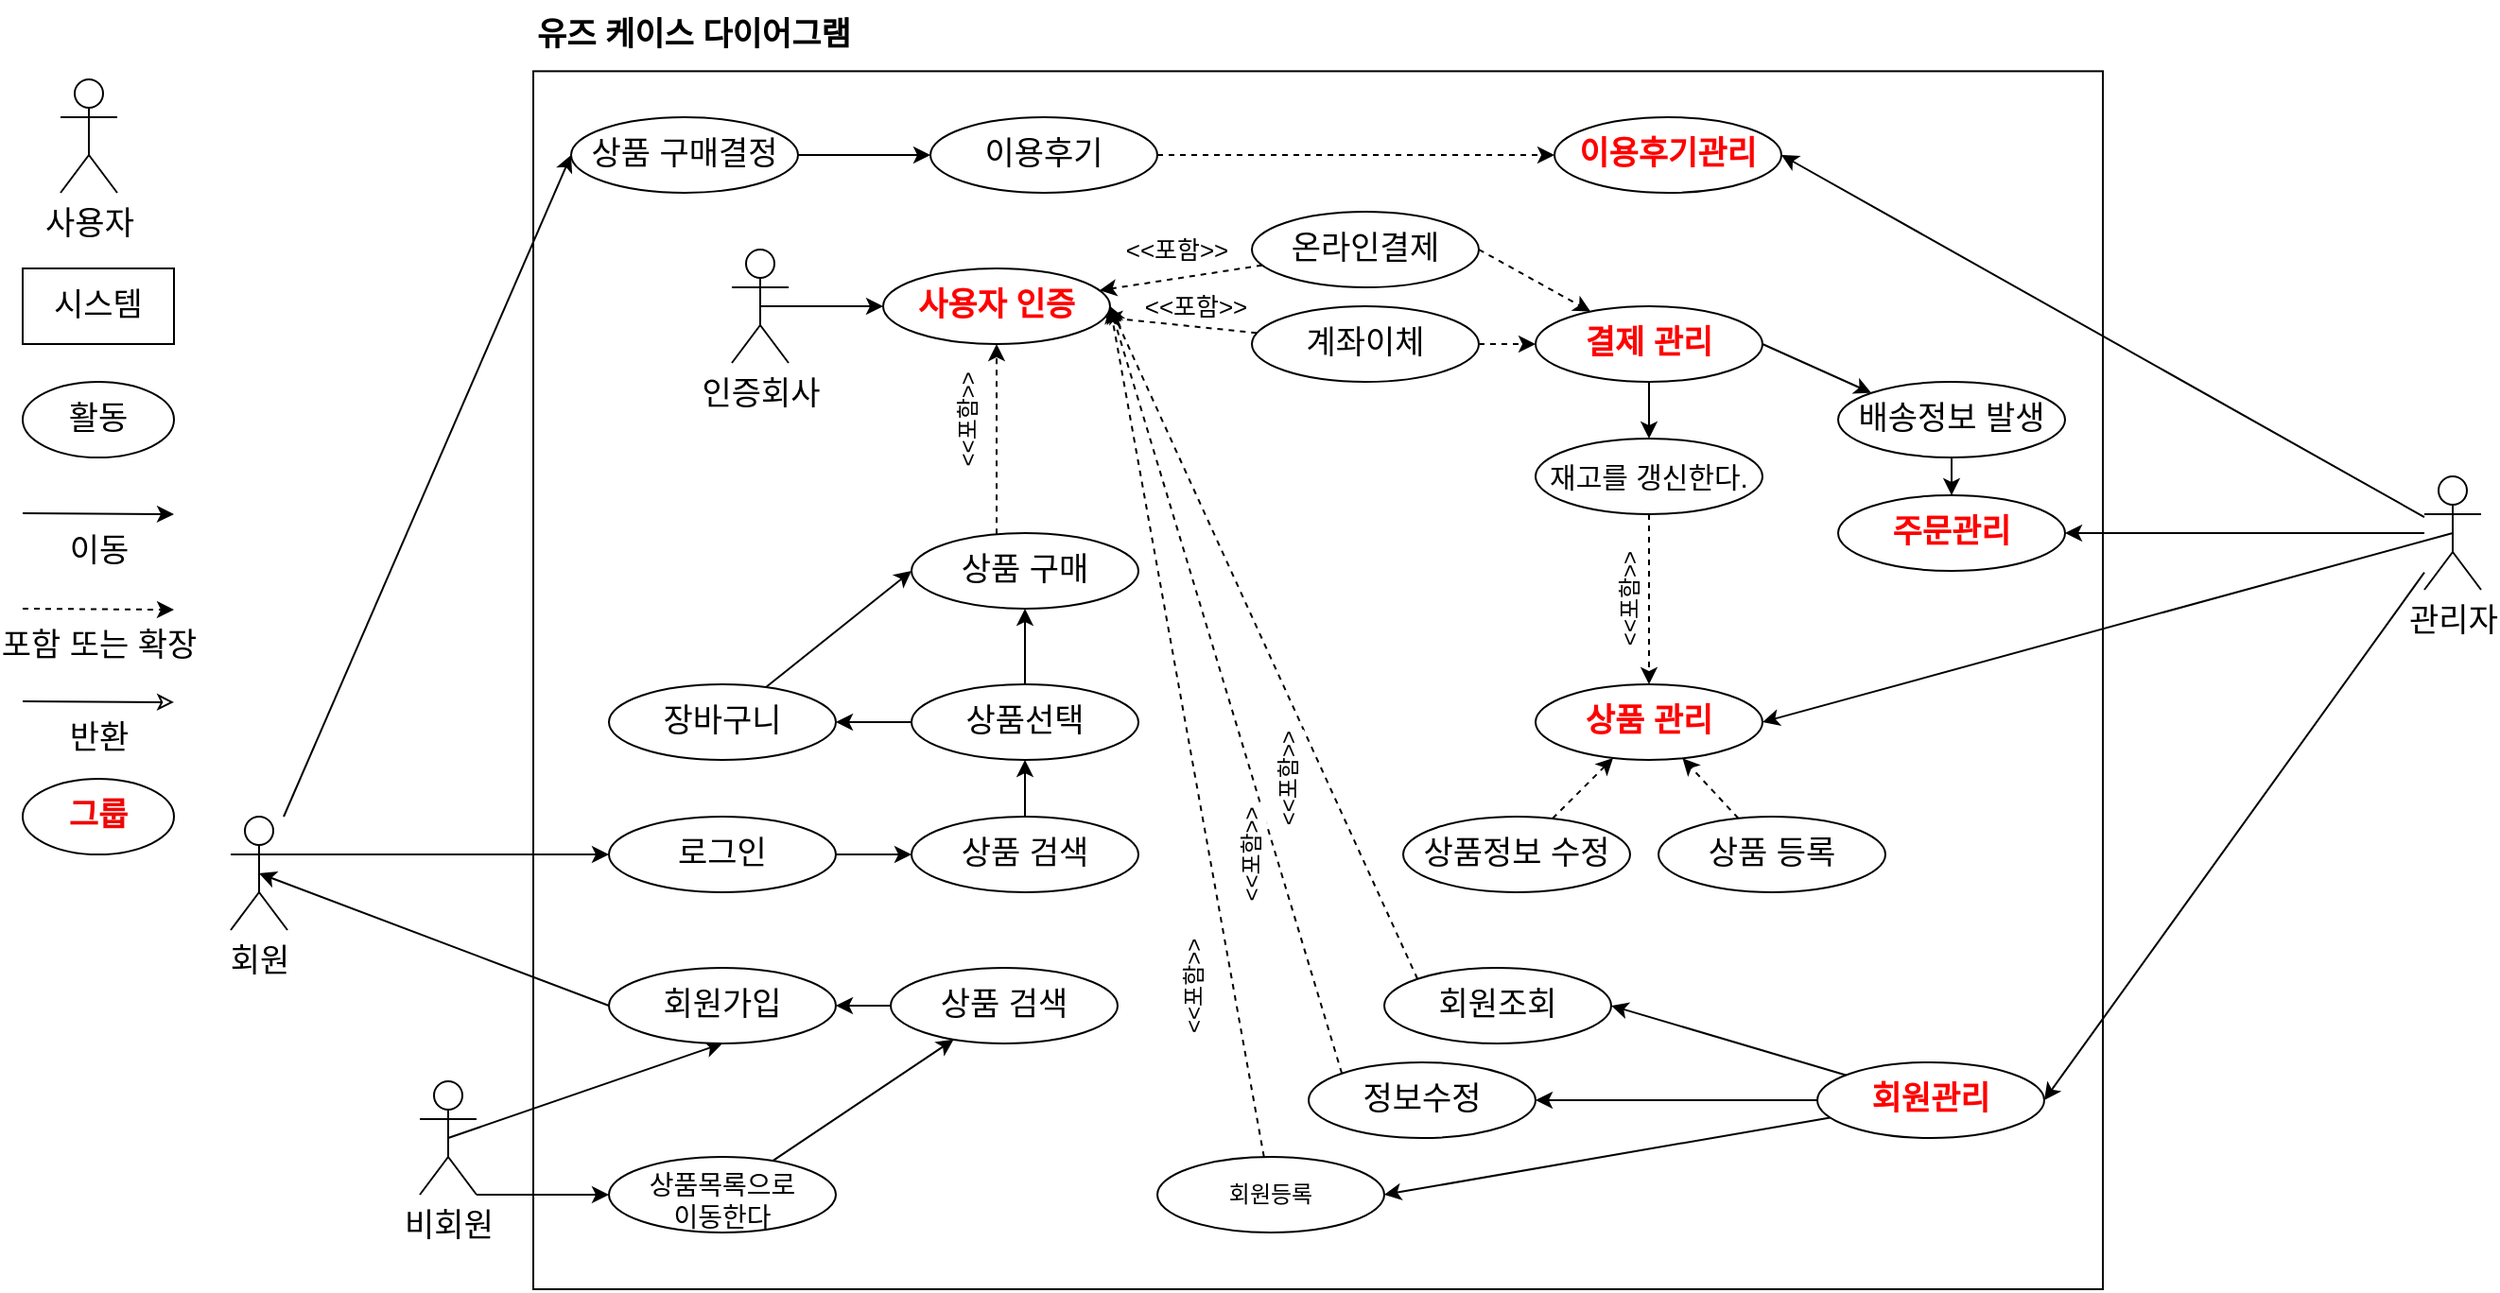 <mxfile version="21.2.2" type="device">
  <diagram name="페이지-1" id="dpbryxFczbDCAhcBoAax">
    <mxGraphModel dx="3088" dy="1908" grid="1" gridSize="10" guides="1" tooltips="1" connect="1" arrows="1" fold="1" page="1" pageScale="1" pageWidth="827" pageHeight="1169" math="0" shadow="0">
      <root>
        <mxCell id="0" />
        <mxCell id="1" parent="0" />
        <mxCell id="IZ6g-CRAh4mPd1Ij5pes-1" value="" style="rounded=0;whiteSpace=wrap;html=1;movable=0;resizable=0;rotatable=0;deletable=0;editable=0;locked=1;connectable=0;" parent="1" vertex="1">
          <mxGeometry x="-690" y="-944.321" width="830" height="644.321" as="geometry" />
        </mxCell>
        <mxCell id="IZ6g-CRAh4mPd1Ij5pes-2" style="rounded=0;orthogonalLoop=1;jettySize=auto;html=1;exitX=0.5;exitY=0.5;exitDx=0;exitDy=0;exitPerimeter=0;entryX=1;entryY=0.5;entryDx=0;entryDy=0;fontSize=17;" parent="1" source="IZ6g-CRAh4mPd1Ij5pes-6" target="IZ6g-CRAh4mPd1Ij5pes-24" edge="1">
          <mxGeometry relative="1" as="geometry" />
        </mxCell>
        <mxCell id="IZ6g-CRAh4mPd1Ij5pes-3" value="" style="rounded=0;orthogonalLoop=1;jettySize=auto;html=1;entryX=1;entryY=0.5;entryDx=0;entryDy=0;fontSize=17;" parent="1" source="IZ6g-CRAh4mPd1Ij5pes-6" target="IZ6g-CRAh4mPd1Ij5pes-29" edge="1">
          <mxGeometry relative="1" as="geometry">
            <mxPoint x="90" y="-990" as="targetPoint" />
          </mxGeometry>
        </mxCell>
        <mxCell id="IZ6g-CRAh4mPd1Ij5pes-4" value="" style="rounded=0;orthogonalLoop=1;jettySize=auto;html=1;entryX=1;entryY=0.5;entryDx=0;entryDy=0;fontSize=17;" parent="1" source="IZ6g-CRAh4mPd1Ij5pes-6" target="IZ6g-CRAh4mPd1Ij5pes-49" edge="1">
          <mxGeometry relative="1" as="geometry">
            <mxPoint x="65" y="-400" as="targetPoint" />
          </mxGeometry>
        </mxCell>
        <mxCell id="IZ6g-CRAh4mPd1Ij5pes-5" value="" style="rounded=0;orthogonalLoop=1;jettySize=auto;html=1;entryX=1;entryY=0.5;entryDx=0;entryDy=0;fontSize=17;" parent="1" source="IZ6g-CRAh4mPd1Ij5pes-6" target="IZ6g-CRAh4mPd1Ij5pes-54" edge="1">
          <mxGeometry relative="1" as="geometry">
            <mxPoint x="65" y="-400" as="targetPoint" />
          </mxGeometry>
        </mxCell>
        <mxCell id="IZ6g-CRAh4mPd1Ij5pes-6" value="관리자" style="shape=umlActor;verticalLabelPosition=bottom;verticalAlign=top;html=1;outlineConnect=0;fontSize=17;" parent="1" vertex="1">
          <mxGeometry x="310" y="-730" width="30" height="60" as="geometry" />
        </mxCell>
        <mxCell id="IZ6g-CRAh4mPd1Ij5pes-7" style="rounded=0;orthogonalLoop=1;jettySize=auto;html=1;exitX=0.5;exitY=0.5;exitDx=0;exitDy=0;exitPerimeter=0;entryX=0.5;entryY=1;entryDx=0;entryDy=0;fontSize=17;" parent="1" source="IZ6g-CRAh4mPd1Ij5pes-9" target="IZ6g-CRAh4mPd1Ij5pes-14" edge="1">
          <mxGeometry relative="1" as="geometry" />
        </mxCell>
        <mxCell id="IZ6g-CRAh4mPd1Ij5pes-8" value="" style="edgeStyle=orthogonalEdgeStyle;rounded=0;orthogonalLoop=1;jettySize=auto;html=1;entryX=0;entryY=0.5;entryDx=0;entryDy=0;fontSize=17;" parent="1" source="IZ6g-CRAh4mPd1Ij5pes-9" target="IZ6g-CRAh4mPd1Ij5pes-26" edge="1">
          <mxGeometry relative="1" as="geometry">
            <Array as="points">
              <mxPoint x="-660" y="-350" />
              <mxPoint x="-660" y="-350" />
            </Array>
          </mxGeometry>
        </mxCell>
        <mxCell id="IZ6g-CRAh4mPd1Ij5pes-9" value="비회원" style="shape=umlActor;verticalLabelPosition=bottom;verticalAlign=top;html=1;outlineConnect=0;fontSize=17;" parent="1" vertex="1">
          <mxGeometry x="-750" y="-410" width="30" height="60" as="geometry" />
        </mxCell>
        <mxCell id="IZ6g-CRAh4mPd1Ij5pes-10" style="edgeStyle=orthogonalEdgeStyle;rounded=0;orthogonalLoop=1;jettySize=auto;html=1;exitX=0.5;exitY=0.5;exitDx=0;exitDy=0;exitPerimeter=0;entryX=0;entryY=0.5;entryDx=0;entryDy=0;fontSize=17;" parent="1" source="IZ6g-CRAh4mPd1Ij5pes-12" target="IZ6g-CRAh4mPd1Ij5pes-16" edge="1">
          <mxGeometry relative="1" as="geometry">
            <Array as="points">
              <mxPoint x="-835" y="-530" />
            </Array>
          </mxGeometry>
        </mxCell>
        <mxCell id="IZ6g-CRAh4mPd1Ij5pes-11" value="" style="rounded=0;orthogonalLoop=1;jettySize=auto;html=1;entryX=0;entryY=0.5;entryDx=0;entryDy=0;fontSize=17;" parent="1" source="IZ6g-CRAh4mPd1Ij5pes-12" target="IZ6g-CRAh4mPd1Ij5pes-28" edge="1">
          <mxGeometry relative="1" as="geometry">
            <mxPoint x="-630" y="-865" as="targetPoint" />
          </mxGeometry>
        </mxCell>
        <mxCell id="IZ6g-CRAh4mPd1Ij5pes-12" value="회원" style="shape=umlActor;verticalLabelPosition=bottom;verticalAlign=top;html=1;outlineConnect=0;fontSize=17;" parent="1" vertex="1">
          <mxGeometry x="-850" y="-550" width="30" height="60" as="geometry" />
        </mxCell>
        <mxCell id="IZ6g-CRAh4mPd1Ij5pes-13" style="rounded=0;orthogonalLoop=1;jettySize=auto;html=1;exitX=0;exitY=0.5;exitDx=0;exitDy=0;entryX=0.5;entryY=0.5;entryDx=0;entryDy=0;entryPerimeter=0;fontSize=17;" parent="1" source="IZ6g-CRAh4mPd1Ij5pes-14" target="IZ6g-CRAh4mPd1Ij5pes-12" edge="1">
          <mxGeometry relative="1" as="geometry">
            <mxPoint x="-750" y="-380" as="targetPoint" />
          </mxGeometry>
        </mxCell>
        <mxCell id="IZ6g-CRAh4mPd1Ij5pes-14" value="회원가입" style="ellipse;whiteSpace=wrap;html=1;fontSize=17;" parent="1" vertex="1">
          <mxGeometry x="-650" y="-470" width="120" height="40" as="geometry" />
        </mxCell>
        <mxCell id="IZ6g-CRAh4mPd1Ij5pes-15" value="" style="edgeStyle=orthogonalEdgeStyle;rounded=0;orthogonalLoop=1;jettySize=auto;html=1;fontSize=17;" parent="1" source="IZ6g-CRAh4mPd1Ij5pes-16" target="IZ6g-CRAh4mPd1Ij5pes-18" edge="1">
          <mxGeometry relative="1" as="geometry" />
        </mxCell>
        <mxCell id="IZ6g-CRAh4mPd1Ij5pes-16" value="로그인" style="ellipse;whiteSpace=wrap;html=1;fontSize=17;" parent="1" vertex="1">
          <mxGeometry x="-650" y="-550" width="120" height="40" as="geometry" />
        </mxCell>
        <mxCell id="IZ6g-CRAh4mPd1Ij5pes-17" value="" style="edgeStyle=orthogonalEdgeStyle;rounded=0;orthogonalLoop=1;jettySize=auto;html=1;fontSize=17;" parent="1" source="IZ6g-CRAh4mPd1Ij5pes-18" target="IZ6g-CRAh4mPd1Ij5pes-21" edge="1">
          <mxGeometry relative="1" as="geometry" />
        </mxCell>
        <mxCell id="IZ6g-CRAh4mPd1Ij5pes-18" value="상품 검색" style="ellipse;whiteSpace=wrap;html=1;fontSize=17;" parent="1" vertex="1">
          <mxGeometry x="-490" y="-550" width="120" height="40" as="geometry" />
        </mxCell>
        <mxCell id="IZ6g-CRAh4mPd1Ij5pes-19" value="" style="edgeStyle=orthogonalEdgeStyle;rounded=0;orthogonalLoop=1;jettySize=auto;html=1;fontSize=17;" parent="1" source="IZ6g-CRAh4mPd1Ij5pes-21" target="IZ6g-CRAh4mPd1Ij5pes-23" edge="1">
          <mxGeometry relative="1" as="geometry" />
        </mxCell>
        <mxCell id="IZ6g-CRAh4mPd1Ij5pes-20" value="" style="edgeStyle=orthogonalEdgeStyle;rounded=0;orthogonalLoop=1;jettySize=auto;html=1;fontSize=17;" parent="1" source="IZ6g-CRAh4mPd1Ij5pes-21" target="IZ6g-CRAh4mPd1Ij5pes-31" edge="1">
          <mxGeometry relative="1" as="geometry" />
        </mxCell>
        <mxCell id="IZ6g-CRAh4mPd1Ij5pes-21" value="상품선택" style="ellipse;whiteSpace=wrap;html=1;fontSize=17;" parent="1" vertex="1">
          <mxGeometry x="-490" y="-620" width="120" height="40" as="geometry" />
        </mxCell>
        <mxCell id="IZ6g-CRAh4mPd1Ij5pes-22" value="&amp;lt;&amp;lt;포함&amp;gt;&amp;gt;" style="edgeStyle=orthogonalEdgeStyle;rounded=0;orthogonalLoop=1;jettySize=auto;dashed=1;entryX=0.5;entryY=1;entryDx=0;entryDy=0;html=1;labelPosition=center;verticalLabelPosition=middle;align=center;verticalAlign=middle;horizontal=0;fontSize=12;" parent="1" source="IZ6g-CRAh4mPd1Ij5pes-23" target="IZ6g-CRAh4mPd1Ij5pes-33" edge="1">
          <mxGeometry x="0.205" y="15" relative="1" as="geometry">
            <mxPoint x="-430" y="-780" as="targetPoint" />
            <mxPoint as="offset" />
            <Array as="points">
              <mxPoint x="-445" y="-720" />
              <mxPoint x="-445" y="-720" />
            </Array>
          </mxGeometry>
        </mxCell>
        <mxCell id="IZ6g-CRAh4mPd1Ij5pes-23" value="상품 구매" style="ellipse;whiteSpace=wrap;html=1;fontSize=17;" parent="1" vertex="1">
          <mxGeometry x="-490" y="-700" width="120" height="40" as="geometry" />
        </mxCell>
        <mxCell id="IZ6g-CRAh4mPd1Ij5pes-24" value="상품 관리" style="ellipse;whiteSpace=wrap;html=1;fontColor=#FF0000;fontStyle=1;fontSize=17;" parent="1" vertex="1">
          <mxGeometry x="-160" y="-620" width="120" height="40" as="geometry" />
        </mxCell>
        <mxCell id="IZ6g-CRAh4mPd1Ij5pes-25" value="" style="rounded=0;orthogonalLoop=1;jettySize=auto;html=1;fontSize=17;" parent="1" source="IZ6g-CRAh4mPd1Ij5pes-26" target="IZ6g-CRAh4mPd1Ij5pes-68" edge="1">
          <mxGeometry relative="1" as="geometry" />
        </mxCell>
        <mxCell id="IZ6g-CRAh4mPd1Ij5pes-26" value="상품목록으로&lt;br style=&quot;font-size: 14px;&quot;&gt;이동한다" style="ellipse;whiteSpace=wrap;html=1;verticalAlign=top;strokeColor=default;fontSize=14;" parent="1" vertex="1">
          <mxGeometry x="-650" y="-370" width="120" height="40" as="geometry" />
        </mxCell>
        <mxCell id="IZ6g-CRAh4mPd1Ij5pes-27" value="" style="edgeStyle=orthogonalEdgeStyle;rounded=0;orthogonalLoop=1;jettySize=auto;html=1;fontSize=17;" parent="1" source="IZ6g-CRAh4mPd1Ij5pes-28" target="IZ6g-CRAh4mPd1Ij5pes-74" edge="1">
          <mxGeometry relative="1" as="geometry" />
        </mxCell>
        <mxCell id="IZ6g-CRAh4mPd1Ij5pes-28" value="상품 구매결정" style="ellipse;whiteSpace=wrap;html=1;fontSize=17;" parent="1" vertex="1">
          <mxGeometry x="-670" y="-920" width="120" height="40" as="geometry" />
        </mxCell>
        <mxCell id="IZ6g-CRAh4mPd1Ij5pes-29" value="이용후기관리" style="ellipse;whiteSpace=wrap;html=1;fontColor=#FF0000;fontStyle=1;fontSize=17;" parent="1" vertex="1">
          <mxGeometry x="-150" y="-920" width="120" height="40" as="geometry" />
        </mxCell>
        <mxCell id="IZ6g-CRAh4mPd1Ij5pes-30" value="" style="rounded=0;orthogonalLoop=1;jettySize=auto;html=1;entryX=0;entryY=0.5;entryDx=0;entryDy=0;fontSize=17;" parent="1" source="IZ6g-CRAh4mPd1Ij5pes-31" target="IZ6g-CRAh4mPd1Ij5pes-23" edge="1">
          <mxGeometry relative="1" as="geometry">
            <mxPoint x="-550" y="-930" as="targetPoint" />
          </mxGeometry>
        </mxCell>
        <mxCell id="IZ6g-CRAh4mPd1Ij5pes-31" value="장바구니" style="ellipse;whiteSpace=wrap;html=1;fontSize=17;" parent="1" vertex="1">
          <mxGeometry x="-650" y="-620" width="120" height="40" as="geometry" />
        </mxCell>
        <mxCell id="IZ6g-CRAh4mPd1Ij5pes-32" value="" style="edgeStyle=orthogonalEdgeStyle;rounded=0;orthogonalLoop=1;jettySize=auto;html=1;entryX=0;entryY=0.5;entryDx=0;entryDy=0;exitX=0.5;exitY=0.5;exitDx=0;exitDy=0;exitPerimeter=0;fontSize=17;" parent="1" source="IZ6g-CRAh4mPd1Ij5pes-70" target="IZ6g-CRAh4mPd1Ij5pes-33" edge="1">
          <mxGeometry relative="1" as="geometry">
            <mxPoint x="-580" y="-800" as="targetPoint" />
            <Array as="points" />
          </mxGeometry>
        </mxCell>
        <mxCell id="IZ6g-CRAh4mPd1Ij5pes-33" value="사용자 인증" style="ellipse;whiteSpace=wrap;html=1;movable=1;resizable=1;rotatable=1;deletable=1;editable=1;locked=0;connectable=1;fontColor=#FF0000;fontStyle=1;fontSize=17;" parent="1" vertex="1">
          <mxGeometry x="-505" y="-840" width="120" height="40" as="geometry" />
        </mxCell>
        <mxCell id="IZ6g-CRAh4mPd1Ij5pes-34" value="&amp;lt;&amp;lt;포함&amp;gt;&amp;gt;" style="rounded=0;orthogonalLoop=1;jettySize=auto;html=1;dashed=1;fontSize=13;" parent="1" source="IZ6g-CRAh4mPd1Ij5pes-36" target="IZ6g-CRAh4mPd1Ij5pes-33" edge="1">
          <mxGeometry x="0.003" y="-15" relative="1" as="geometry">
            <mxPoint as="offset" />
          </mxGeometry>
        </mxCell>
        <mxCell id="IZ6g-CRAh4mPd1Ij5pes-35" value="" style="rounded=0;orthogonalLoop=1;jettySize=auto;html=1;dashed=1;exitX=1;exitY=0.5;exitDx=0;exitDy=0;fontSize=17;" parent="1" source="IZ6g-CRAh4mPd1Ij5pes-36" target="IZ6g-CRAh4mPd1Ij5pes-41" edge="1">
          <mxGeometry relative="1" as="geometry" />
        </mxCell>
        <mxCell id="IZ6g-CRAh4mPd1Ij5pes-36" value="온라인결제" style="ellipse;whiteSpace=wrap;html=1;movable=1;resizable=1;rotatable=1;deletable=1;editable=1;locked=0;connectable=1;fontSize=17;" parent="1" vertex="1">
          <mxGeometry x="-310" y="-870" width="120" height="40" as="geometry" />
        </mxCell>
        <mxCell id="IZ6g-CRAh4mPd1Ij5pes-37" value="&amp;lt;&amp;lt;포함&amp;gt;&amp;gt;" style="rounded=0;orthogonalLoop=1;jettySize=auto;html=1;dashed=1;fontSize=13;" parent="1" source="IZ6g-CRAh4mPd1Ij5pes-38" target="IZ6g-CRAh4mPd1Ij5pes-33" edge="1">
          <mxGeometry x="-0.16" y="-11" relative="1" as="geometry">
            <mxPoint as="offset" />
          </mxGeometry>
        </mxCell>
        <mxCell id="IZ6g-CRAh4mPd1Ij5pes-38" value="계좌이체" style="ellipse;whiteSpace=wrap;html=1;movable=1;resizable=1;rotatable=1;deletable=1;editable=1;locked=0;connectable=1;fontSize=17;" parent="1" vertex="1">
          <mxGeometry x="-310" y="-820" width="120" height="40" as="geometry" />
        </mxCell>
        <mxCell id="IZ6g-CRAh4mPd1Ij5pes-39" value="" style="edgeStyle=orthogonalEdgeStyle;rounded=0;orthogonalLoop=1;jettySize=auto;html=1;fontSize=17;" parent="1" source="IZ6g-CRAh4mPd1Ij5pes-41" target="IZ6g-CRAh4mPd1Ij5pes-44" edge="1">
          <mxGeometry relative="1" as="geometry" />
        </mxCell>
        <mxCell id="IZ6g-CRAh4mPd1Ij5pes-40" value="" style="rounded=0;orthogonalLoop=1;jettySize=auto;html=1;exitX=1;exitY=0.5;exitDx=0;exitDy=0;entryX=0;entryY=0;entryDx=0;entryDy=0;fontSize=17;" parent="1" source="IZ6g-CRAh4mPd1Ij5pes-41" target="IZ6g-CRAh4mPd1Ij5pes-71" edge="1">
          <mxGeometry relative="1" as="geometry" />
        </mxCell>
        <mxCell id="IZ6g-CRAh4mPd1Ij5pes-41" value="결제 관리" style="ellipse;whiteSpace=wrap;html=1;movable=1;resizable=1;rotatable=1;deletable=1;editable=1;locked=0;connectable=1;fontColor=#FF0000;fontStyle=1;fontSize=17;" parent="1" vertex="1">
          <mxGeometry x="-160" y="-820" width="120" height="40" as="geometry" />
        </mxCell>
        <mxCell id="IZ6g-CRAh4mPd1Ij5pes-42" value="" style="endArrow=classic;html=1;rounded=0;entryX=0;entryY=0.5;entryDx=0;entryDy=0;exitX=1;exitY=0.5;exitDx=0;exitDy=0;dashed=1;fontSize=17;" parent="1" source="IZ6g-CRAh4mPd1Ij5pes-38" target="IZ6g-CRAh4mPd1Ij5pes-41" edge="1">
          <mxGeometry width="50" height="50" relative="1" as="geometry">
            <mxPoint x="-440" y="-680" as="sourcePoint" />
            <mxPoint x="-390" y="-730" as="targetPoint" />
          </mxGeometry>
        </mxCell>
        <mxCell id="IZ6g-CRAh4mPd1Ij5pes-43" value="&amp;lt;&amp;lt;포함&amp;gt;&amp;gt;" style="edgeStyle=orthogonalEdgeStyle;rounded=0;orthogonalLoop=1;jettySize=auto;html=1;dashed=1;horizontal=0;fontSize=12;" parent="1" source="IZ6g-CRAh4mPd1Ij5pes-44" target="IZ6g-CRAh4mPd1Ij5pes-24" edge="1">
          <mxGeometry y="-10" relative="1" as="geometry">
            <mxPoint as="offset" />
          </mxGeometry>
        </mxCell>
        <mxCell id="IZ6g-CRAh4mPd1Ij5pes-44" value="재고를 갱신한다." style="ellipse;whiteSpace=wrap;html=1;fontSize=15;" parent="1" vertex="1">
          <mxGeometry x="-160" y="-750" width="120" height="40" as="geometry" />
        </mxCell>
        <mxCell id="IZ6g-CRAh4mPd1Ij5pes-45" value="" style="rounded=0;orthogonalLoop=1;jettySize=auto;html=1;dashed=1;fontSize=17;" parent="1" source="IZ6g-CRAh4mPd1Ij5pes-46" target="IZ6g-CRAh4mPd1Ij5pes-24" edge="1">
          <mxGeometry relative="1" as="geometry" />
        </mxCell>
        <mxCell id="IZ6g-CRAh4mPd1Ij5pes-46" value="상품 등록" style="ellipse;whiteSpace=wrap;html=1;fontSize=17;" parent="1" vertex="1">
          <mxGeometry x="-95" y="-550" width="120" height="40" as="geometry" />
        </mxCell>
        <mxCell id="IZ6g-CRAh4mPd1Ij5pes-47" value="" style="rounded=0;orthogonalLoop=1;jettySize=auto;html=1;dashed=1;fontSize=17;" parent="1" source="IZ6g-CRAh4mPd1Ij5pes-48" target="IZ6g-CRAh4mPd1Ij5pes-24" edge="1">
          <mxGeometry relative="1" as="geometry" />
        </mxCell>
        <mxCell id="IZ6g-CRAh4mPd1Ij5pes-48" value="상품정보 수정" style="ellipse;whiteSpace=wrap;html=1;fontSize=17;" parent="1" vertex="1">
          <mxGeometry x="-230" y="-550" width="120" height="40" as="geometry" />
        </mxCell>
        <mxCell id="IZ6g-CRAh4mPd1Ij5pes-49" value="주문관리" style="ellipse;whiteSpace=wrap;html=1;fontColor=#FF0000;fontStyle=1;fontSize=17;" parent="1" vertex="1">
          <mxGeometry y="-720" width="120" height="40" as="geometry" />
        </mxCell>
        <mxCell id="IZ6g-CRAh4mPd1Ij5pes-50" value="" style="edgeStyle=orthogonalEdgeStyle;rounded=0;orthogonalLoop=1;jettySize=auto;html=1;fontSize=17;" parent="1" source="IZ6g-CRAh4mPd1Ij5pes-71" target="IZ6g-CRAh4mPd1Ij5pes-49" edge="1">
          <mxGeometry relative="1" as="geometry" />
        </mxCell>
        <mxCell id="IZ6g-CRAh4mPd1Ij5pes-51" value="" style="rounded=0;orthogonalLoop=1;jettySize=auto;html=1;entryX=1;entryY=0.5;entryDx=0;entryDy=0;fontSize=17;" parent="1" source="IZ6g-CRAh4mPd1Ij5pes-54" target="IZ6g-CRAh4mPd1Ij5pes-73" edge="1">
          <mxGeometry relative="1" as="geometry" />
        </mxCell>
        <mxCell id="IZ6g-CRAh4mPd1Ij5pes-52" value="" style="rounded=0;orthogonalLoop=1;jettySize=auto;html=1;entryX=1;entryY=0.5;entryDx=0;entryDy=0;fontSize=17;" parent="1" source="IZ6g-CRAh4mPd1Ij5pes-54" target="IZ6g-CRAh4mPd1Ij5pes-55" edge="1">
          <mxGeometry relative="1" as="geometry" />
        </mxCell>
        <mxCell id="IZ6g-CRAh4mPd1Ij5pes-53" value="" style="rounded=0;orthogonalLoop=1;jettySize=auto;html=1;entryX=1;entryY=0.5;entryDx=0;entryDy=0;fontSize=17;" parent="1" source="IZ6g-CRAh4mPd1Ij5pes-54" target="IZ6g-CRAh4mPd1Ij5pes-72" edge="1">
          <mxGeometry relative="1" as="geometry">
            <mxPoint x="-35" y="-280" as="targetPoint" />
          </mxGeometry>
        </mxCell>
        <mxCell id="IZ6g-CRAh4mPd1Ij5pes-54" value="회원관리" style="ellipse;whiteSpace=wrap;html=1;fontColor=#FF0000;fontStyle=1;fontSize=17;" parent="1" vertex="1">
          <mxGeometry x="-11" y="-420" width="120" height="40" as="geometry" />
        </mxCell>
        <mxCell id="IZ6g-CRAh4mPd1Ij5pes-55" value="정보수정" style="ellipse;whiteSpace=wrap;html=1;fontColor=#000000;fontStyle=0;fontSize=17;" parent="1" vertex="1">
          <mxGeometry x="-280" y="-420" width="120" height="40" as="geometry" />
        </mxCell>
        <mxCell id="IZ6g-CRAh4mPd1Ij5pes-56" value="&amp;lt;&amp;lt;포함&amp;gt;&amp;gt;" style="rounded=0;orthogonalLoop=1;jettySize=auto;html=1;entryX=1;entryY=0.5;entryDx=0;entryDy=0;dashed=1;horizontal=0;fontSize=12;" parent="1" source="IZ6g-CRAh4mPd1Ij5pes-72" target="IZ6g-CRAh4mPd1Ij5pes-33" edge="1">
          <mxGeometry x="-0.584" y="20" relative="1" as="geometry">
            <mxPoint x="-420" y="-350" as="targetPoint" />
            <mxPoint as="offset" />
          </mxGeometry>
        </mxCell>
        <mxCell id="IZ6g-CRAh4mPd1Ij5pes-57" value="" style="group;fontSize=17;" parent="1" vertex="1" connectable="0">
          <mxGeometry x="-960" y="-940" width="80" height="410" as="geometry" />
        </mxCell>
        <mxCell id="IZ6g-CRAh4mPd1Ij5pes-58" value="사용자" style="shape=umlActor;verticalLabelPosition=bottom;verticalAlign=top;html=1;outlineConnect=0;fontSize=17;" parent="IZ6g-CRAh4mPd1Ij5pes-57" vertex="1">
          <mxGeometry x="20" width="30" height="60" as="geometry" />
        </mxCell>
        <mxCell id="IZ6g-CRAh4mPd1Ij5pes-59" value="이동" style="endArrow=classic;html=1;rounded=0;fontSize=17;" parent="IZ6g-CRAh4mPd1Ij5pes-57" edge="1">
          <mxGeometry x="0.003" y="-20" width="50" height="50" relative="1" as="geometry">
            <mxPoint y="229.47" as="sourcePoint" />
            <mxPoint x="80" y="230" as="targetPoint" />
            <mxPoint as="offset" />
          </mxGeometry>
        </mxCell>
        <mxCell id="IZ6g-CRAh4mPd1Ij5pes-60" value="시스템" style="rounded=0;whiteSpace=wrap;html=1;fontSize=17;" parent="IZ6g-CRAh4mPd1Ij5pes-57" vertex="1">
          <mxGeometry y="100" width="80" height="40" as="geometry" />
        </mxCell>
        <mxCell id="IZ6g-CRAh4mPd1Ij5pes-61" value="활동" style="ellipse;whiteSpace=wrap;html=1;fontSize=17;" parent="IZ6g-CRAh4mPd1Ij5pes-57" vertex="1">
          <mxGeometry y="160" width="80" height="40" as="geometry" />
        </mxCell>
        <mxCell id="IZ6g-CRAh4mPd1Ij5pes-62" value="포함 또는 확장" style="endArrow=classic;html=1;rounded=0;dashed=1;fontSize=17;" parent="IZ6g-CRAh4mPd1Ij5pes-57" edge="1">
          <mxGeometry x="0.003" y="-20" width="50" height="50" relative="1" as="geometry">
            <mxPoint y="280" as="sourcePoint" />
            <mxPoint x="80" y="280.53" as="targetPoint" />
            <mxPoint as="offset" />
          </mxGeometry>
        </mxCell>
        <mxCell id="IZ6g-CRAh4mPd1Ij5pes-63" value="반환" style="endArrow=classic;html=1;rounded=0;endFill=0;fontSize=17;" parent="IZ6g-CRAh4mPd1Ij5pes-57" edge="1">
          <mxGeometry x="0.003" y="-20" width="50" height="50" relative="1" as="geometry">
            <mxPoint y="328.95" as="sourcePoint" />
            <mxPoint x="80" y="329.48" as="targetPoint" />
            <mxPoint as="offset" />
          </mxGeometry>
        </mxCell>
        <mxCell id="IZ6g-CRAh4mPd1Ij5pes-64" value="그룹" style="ellipse;whiteSpace=wrap;html=1;fontSize=17;fontStyle=1;fontColor=#ef0606;" parent="IZ6g-CRAh4mPd1Ij5pes-57" vertex="1">
          <mxGeometry y="370" width="80" height="40" as="geometry" />
        </mxCell>
        <mxCell id="IZ6g-CRAh4mPd1Ij5pes-65" value="&amp;lt;&amp;lt;포함&amp;gt;&amp;gt;" style="endArrow=classic;html=1;rounded=0;entryX=1;entryY=0.5;entryDx=0;entryDy=0;exitX=0;exitY=0;exitDx=0;exitDy=0;dashed=1;horizontal=0;fontSize=12;" parent="1" source="IZ6g-CRAh4mPd1Ij5pes-73" target="IZ6g-CRAh4mPd1Ij5pes-33" edge="1">
          <mxGeometry x="-0.364" y="17" width="50" height="50" relative="1" as="geometry">
            <mxPoint x="-220" y="-490" as="sourcePoint" />
            <mxPoint x="-170" y="-540" as="targetPoint" />
            <mxPoint x="-1" as="offset" />
          </mxGeometry>
        </mxCell>
        <mxCell id="IZ6g-CRAh4mPd1Ij5pes-66" value="&amp;lt;&amp;lt;포함&amp;gt;&amp;gt;" style="endArrow=classic;html=1;rounded=0;entryX=1;entryY=0.5;entryDx=0;entryDy=0;exitX=0;exitY=0;exitDx=0;exitDy=0;dashed=1;horizontal=0;fontSize=12;" parent="1" source="IZ6g-CRAh4mPd1Ij5pes-55" target="IZ6g-CRAh4mPd1Ij5pes-33" edge="1">
          <mxGeometry x="-0.412" y="12" width="50" height="50" relative="1" as="geometry">
            <mxPoint x="-220" y="-490" as="sourcePoint" />
            <mxPoint x="-170" y="-540" as="targetPoint" />
            <mxPoint as="offset" />
          </mxGeometry>
        </mxCell>
        <mxCell id="IZ6g-CRAh4mPd1Ij5pes-67" value="" style="edgeStyle=orthogonalEdgeStyle;rounded=0;orthogonalLoop=1;jettySize=auto;html=1;fontSize=17;" parent="1" source="IZ6g-CRAh4mPd1Ij5pes-68" target="IZ6g-CRAh4mPd1Ij5pes-14" edge="1">
          <mxGeometry relative="1" as="geometry" />
        </mxCell>
        <mxCell id="IZ6g-CRAh4mPd1Ij5pes-68" value="상품 검색" style="ellipse;whiteSpace=wrap;html=1;fontSize=17;" parent="1" vertex="1">
          <mxGeometry x="-501" y="-470" width="120" height="40" as="geometry" />
        </mxCell>
        <mxCell id="IZ6g-CRAh4mPd1Ij5pes-69" value="유즈 케이스 다이어그램&lt;br style=&quot;font-size: 17px;&quot;&gt;" style="text;html=1;strokeColor=none;fillColor=none;align=left;verticalAlign=middle;whiteSpace=wrap;rounded=0;fontSize=17;fontStyle=1;movable=1;resizable=1;rotatable=1;deletable=1;editable=1;locked=0;connectable=1;" parent="1" vertex="1">
          <mxGeometry x="-690" y="-981.11" width="390" height="36.79" as="geometry" />
        </mxCell>
        <mxCell id="IZ6g-CRAh4mPd1Ij5pes-70" value="인증회사" style="shape=umlActor;verticalLabelPosition=bottom;verticalAlign=top;html=1;outlineConnect=0;fontSize=17;" parent="1" vertex="1">
          <mxGeometry x="-585" y="-850" width="30" height="60" as="geometry" />
        </mxCell>
        <mxCell id="IZ6g-CRAh4mPd1Ij5pes-71" value="배송정보 발생" style="ellipse;whiteSpace=wrap;html=1;fontSize=17;" parent="1" vertex="1">
          <mxGeometry y="-780" width="120" height="40" as="geometry" />
        </mxCell>
        <mxCell id="IZ6g-CRAh4mPd1Ij5pes-72" value="회원등록" style="ellipse;whiteSpace=wrap;html=1;fontColor=#000000;fontStyle=0;movable=0;resizable=0;rotatable=0;deletable=0;editable=0;locked=1;connectable=0;" parent="1" vertex="1">
          <mxGeometry x="-360" y="-370" width="120" height="40" as="geometry" />
        </mxCell>
        <mxCell id="IZ6g-CRAh4mPd1Ij5pes-73" value="회원조회" style="ellipse;whiteSpace=wrap;html=1;fontColor=#000000;fontStyle=0;movable=1;resizable=1;rotatable=1;deletable=1;editable=1;locked=0;connectable=1;fontSize=17;" parent="1" vertex="1">
          <mxGeometry x="-240" y="-470" width="120" height="40" as="geometry" />
        </mxCell>
        <mxCell id="IZ6g-CRAh4mPd1Ij5pes-74" value="&lt;font color=&quot;#000000&quot; style=&quot;font-size: 17px;&quot;&gt;이용후기&lt;/font&gt;" style="ellipse;whiteSpace=wrap;html=1;fontColor=#FF0000;fontStyle=0;fontSize=17;" parent="1" vertex="1">
          <mxGeometry x="-480" y="-920" width="120" height="40" as="geometry" />
        </mxCell>
        <mxCell id="IZ6g-CRAh4mPd1Ij5pes-75" value="" style="endArrow=classic;html=1;rounded=0;entryX=0;entryY=0.5;entryDx=0;entryDy=0;exitX=1;exitY=0.5;exitDx=0;exitDy=0;dashed=1;fontSize=17;" parent="1" source="IZ6g-CRAh4mPd1Ij5pes-74" target="IZ6g-CRAh4mPd1Ij5pes-29" edge="1">
          <mxGeometry width="50" height="50" relative="1" as="geometry">
            <mxPoint x="-440" y="-620" as="sourcePoint" />
            <mxPoint x="-390" y="-670" as="targetPoint" />
          </mxGeometry>
        </mxCell>
      </root>
    </mxGraphModel>
  </diagram>
</mxfile>
